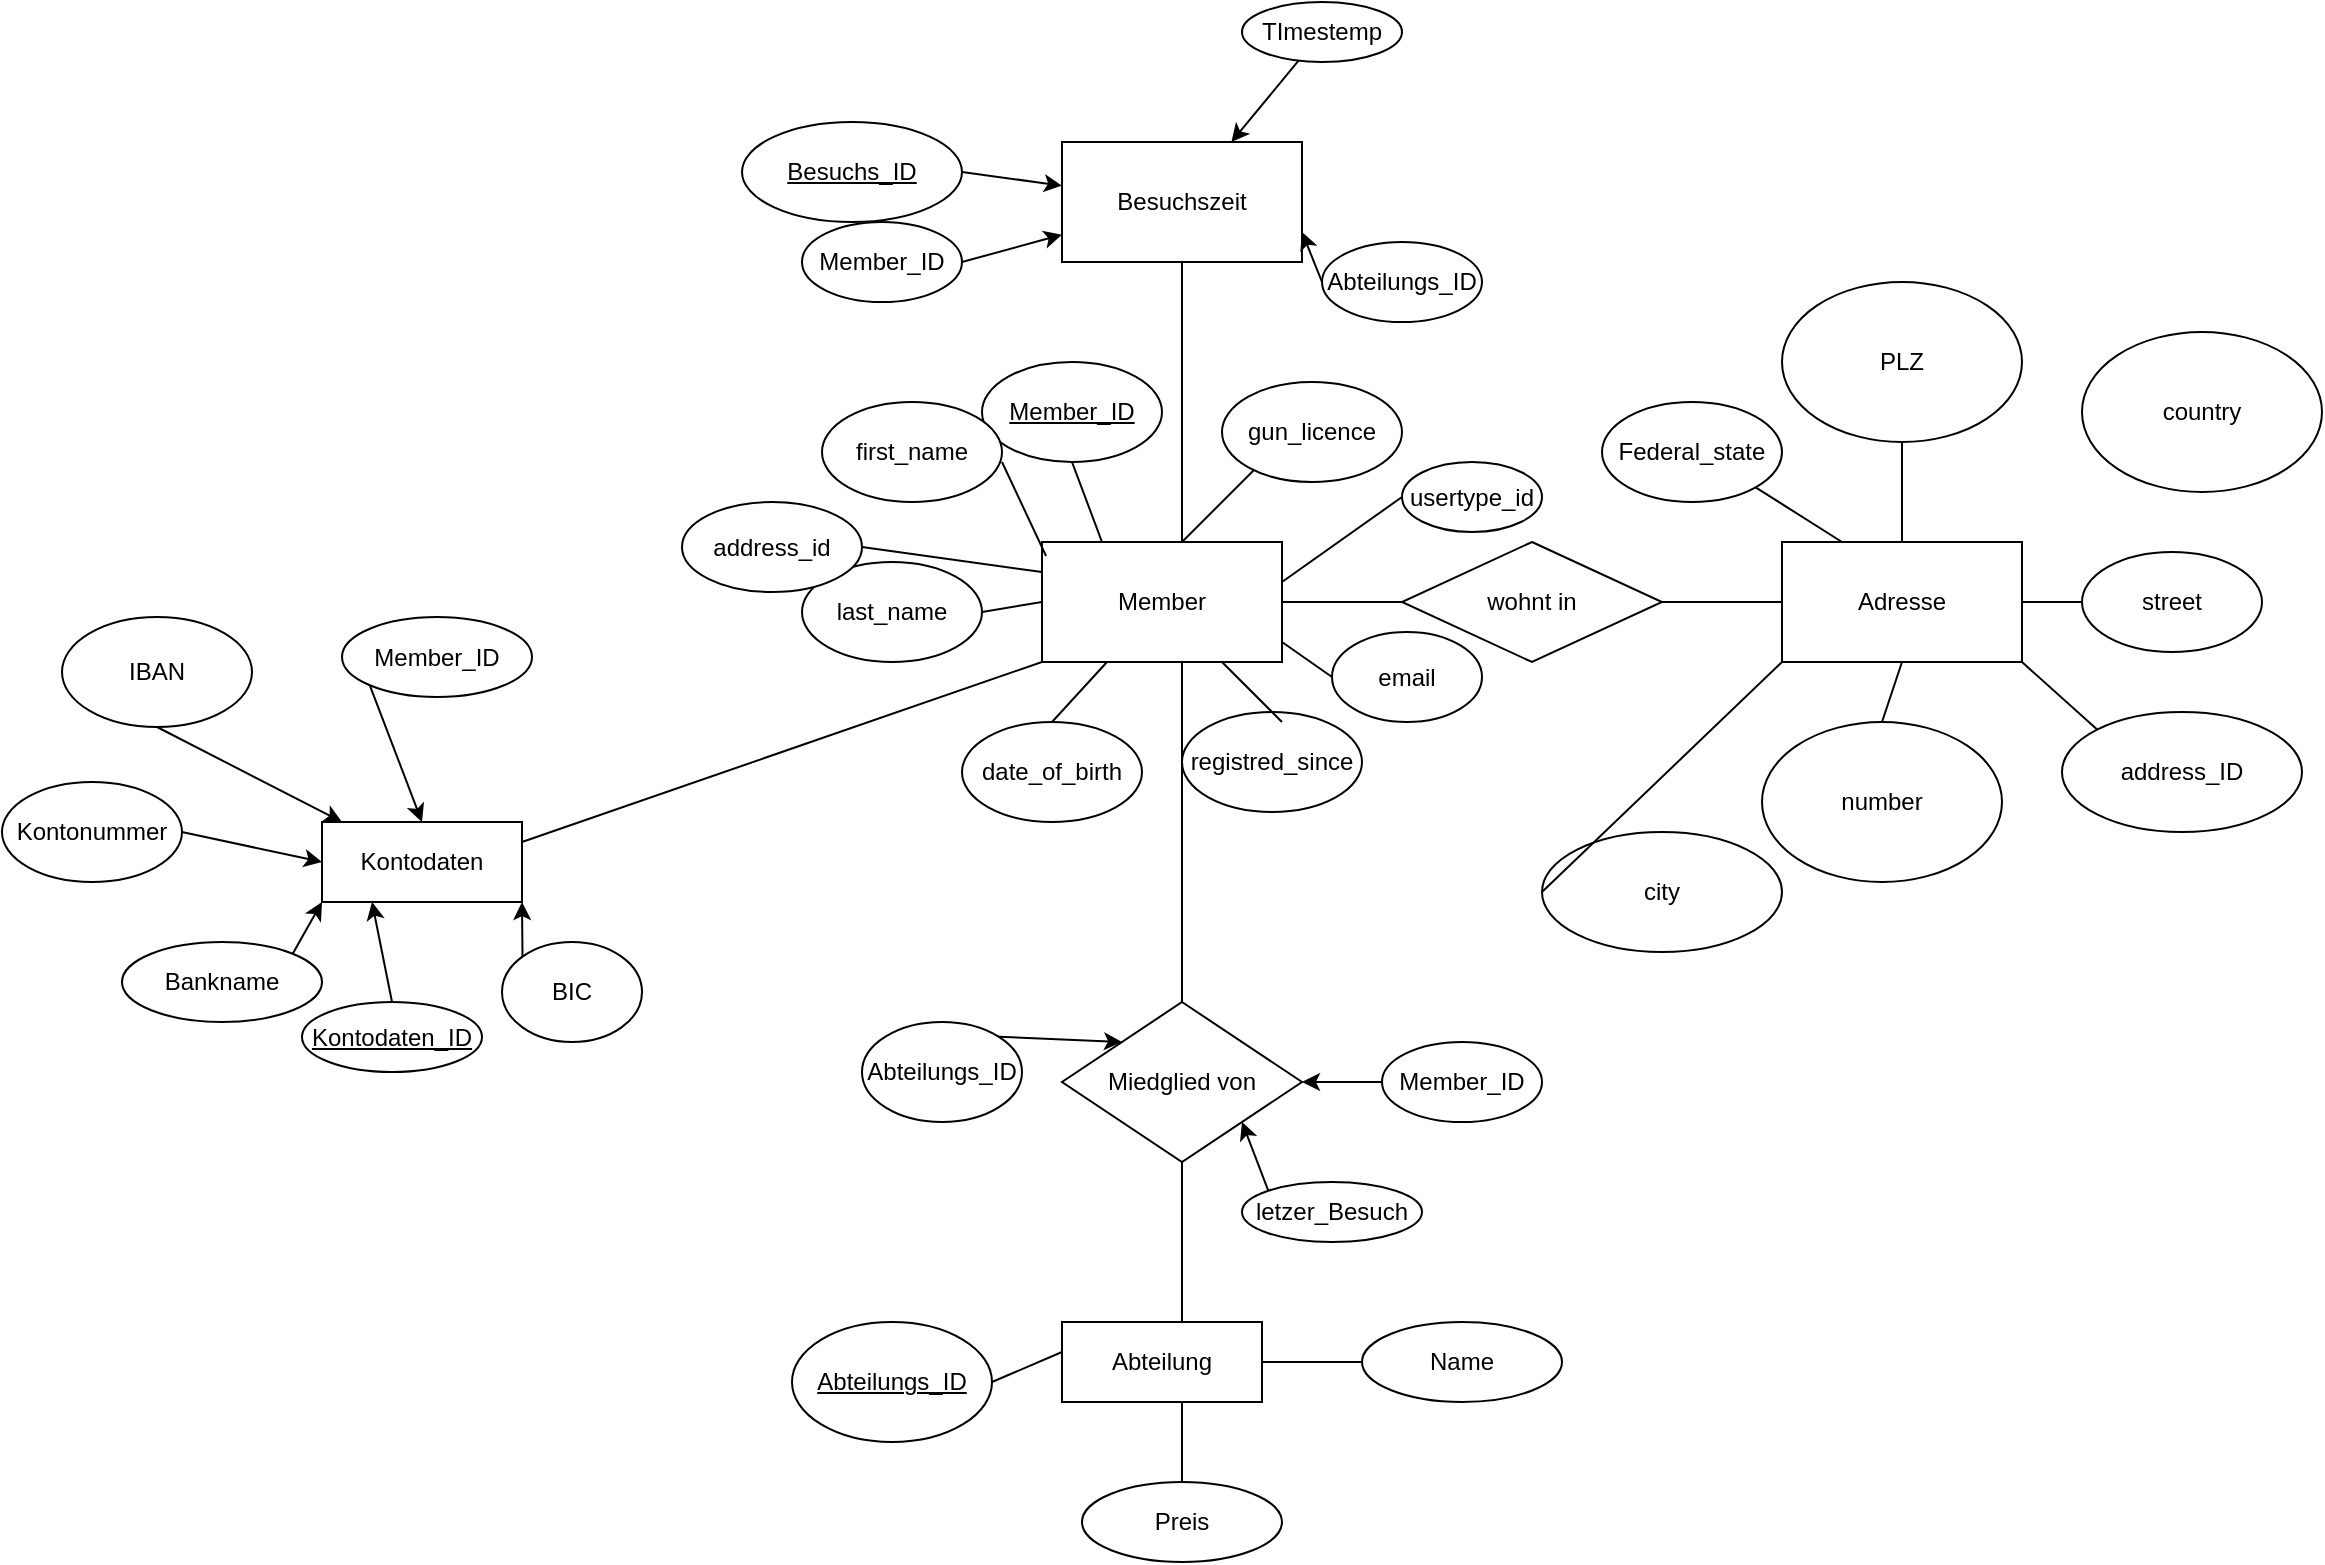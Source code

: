 <mxfile version="20.8.14" type="github">
  <diagram id="W9aKF14Ha8pWVmVTF3IQ" name="Seite-1">
    <mxGraphModel dx="2336" dy="1978" grid="1" gridSize="10" guides="1" tooltips="1" connect="1" arrows="1" fold="1" page="1" pageScale="1" pageWidth="827" pageHeight="1169" math="0" shadow="0">
      <root>
        <mxCell id="0" />
        <mxCell id="1" parent="0" />
        <mxCell id="9BiTmk-PqYOJWmD8OITf-1" value="Member" style="rounded=0;whiteSpace=wrap;html=1;" parent="1" vertex="1">
          <mxGeometry x="210" y="210" width="120" height="60" as="geometry" />
        </mxCell>
        <mxCell id="9BiTmk-PqYOJWmD8OITf-2" value="&lt;u&gt;Member_ID&lt;/u&gt;" style="ellipse;whiteSpace=wrap;html=1;" parent="1" vertex="1">
          <mxGeometry x="180" y="120" width="90" height="50" as="geometry" />
        </mxCell>
        <mxCell id="9BiTmk-PqYOJWmD8OITf-4" value="first_name" style="ellipse;whiteSpace=wrap;html=1;" parent="1" vertex="1">
          <mxGeometry x="100" y="140" width="90" height="50" as="geometry" />
        </mxCell>
        <mxCell id="9BiTmk-PqYOJWmD8OITf-6" value="last_name" style="ellipse;whiteSpace=wrap;html=1;" parent="1" vertex="1">
          <mxGeometry x="90" y="220" width="90" height="50" as="geometry" />
        </mxCell>
        <mxCell id="9BiTmk-PqYOJWmD8OITf-7" value="date_of_birth" style="ellipse;whiteSpace=wrap;html=1;" parent="1" vertex="1">
          <mxGeometry x="170" y="300" width="90" height="50" as="geometry" />
        </mxCell>
        <mxCell id="9BiTmk-PqYOJWmD8OITf-8" value="Adresse" style="rounded=0;whiteSpace=wrap;html=1;" parent="1" vertex="1">
          <mxGeometry x="580" y="210" width="120" height="60" as="geometry" />
        </mxCell>
        <mxCell id="9BiTmk-PqYOJWmD8OITf-9" value="wohnt in" style="rhombus;whiteSpace=wrap;html=1;" parent="1" vertex="1">
          <mxGeometry x="390" y="210" width="130" height="60" as="geometry" />
        </mxCell>
        <mxCell id="9BiTmk-PqYOJWmD8OITf-12" value="" style="endArrow=none;html=1;rounded=0;exitX=1;exitY=0.5;exitDx=0;exitDy=0;" parent="1" source="9BiTmk-PqYOJWmD8OITf-1" edge="1">
          <mxGeometry width="50" height="50" relative="1" as="geometry">
            <mxPoint x="340" y="290" as="sourcePoint" />
            <mxPoint x="390" y="240" as="targetPoint" />
          </mxGeometry>
        </mxCell>
        <mxCell id="9BiTmk-PqYOJWmD8OITf-13" value="" style="endArrow=none;html=1;rounded=0;exitX=1;exitY=0.5;exitDx=0;exitDy=0;entryX=0;entryY=0.5;entryDx=0;entryDy=0;" parent="1" source="9BiTmk-PqYOJWmD8OITf-9" target="9BiTmk-PqYOJWmD8OITf-8" edge="1">
          <mxGeometry width="50" height="50" relative="1" as="geometry">
            <mxPoint x="520" y="270" as="sourcePoint" />
            <mxPoint x="570" y="220" as="targetPoint" />
          </mxGeometry>
        </mxCell>
        <mxCell id="9BiTmk-PqYOJWmD8OITf-15" value="number" style="ellipse;whiteSpace=wrap;html=1;" parent="1" vertex="1">
          <mxGeometry x="570" y="300" width="120" height="80" as="geometry" />
        </mxCell>
        <mxCell id="9BiTmk-PqYOJWmD8OITf-18" value="registred_since" style="ellipse;whiteSpace=wrap;html=1;" parent="1" vertex="1">
          <mxGeometry x="280" y="295" width="90" height="50" as="geometry" />
        </mxCell>
        <mxCell id="9BiTmk-PqYOJWmD8OITf-20" value="street" style="ellipse;whiteSpace=wrap;html=1;" parent="1" vertex="1">
          <mxGeometry x="730" y="215" width="90" height="50" as="geometry" />
        </mxCell>
        <mxCell id="9BiTmk-PqYOJWmD8OITf-21" value="city" style="ellipse;whiteSpace=wrap;html=1;" parent="1" vertex="1">
          <mxGeometry x="460" y="355" width="120" height="60" as="geometry" />
        </mxCell>
        <mxCell id="9BiTmk-PqYOJWmD8OITf-28" value="" style="endArrow=none;html=1;rounded=0;entryX=0.5;entryY=1;entryDx=0;entryDy=0;exitX=0.5;exitY=0;exitDx=0;exitDy=0;" parent="1" source="9BiTmk-PqYOJWmD8OITf-8" edge="1">
          <mxGeometry width="50" height="50" relative="1" as="geometry">
            <mxPoint x="610" y="230" as="sourcePoint" />
            <mxPoint x="640" y="160" as="targetPoint" />
          </mxGeometry>
        </mxCell>
        <mxCell id="9BiTmk-PqYOJWmD8OITf-29" value="" style="endArrow=none;html=1;rounded=0;entryX=0;entryY=0.5;entryDx=0;entryDy=0;exitX=0;exitY=1;exitDx=0;exitDy=0;" parent="1" source="9BiTmk-PqYOJWmD8OITf-8" target="9BiTmk-PqYOJWmD8OITf-21" edge="1">
          <mxGeometry width="50" height="50" relative="1" as="geometry">
            <mxPoint x="690" y="70" as="sourcePoint" />
            <mxPoint x="740" y="20" as="targetPoint" />
          </mxGeometry>
        </mxCell>
        <mxCell id="9BiTmk-PqYOJWmD8OITf-34" value="&lt;div&gt;address_ID&lt;/div&gt;" style="ellipse;whiteSpace=wrap;html=1;" parent="1" vertex="1">
          <mxGeometry x="720" y="295" width="120" height="60" as="geometry" />
        </mxCell>
        <mxCell id="9BiTmk-PqYOJWmD8OITf-35" value="" style="endArrow=none;html=1;rounded=0;entryX=0.5;entryY=1;entryDx=0;entryDy=0;exitX=0.25;exitY=0;exitDx=0;exitDy=0;" parent="1" target="9BiTmk-PqYOJWmD8OITf-2" edge="1" source="9BiTmk-PqYOJWmD8OITf-1">
          <mxGeometry width="50" height="50" relative="1" as="geometry">
            <mxPoint x="270" y="210" as="sourcePoint" />
            <mxPoint x="320" y="160" as="targetPoint" />
          </mxGeometry>
        </mxCell>
        <mxCell id="9BiTmk-PqYOJWmD8OITf-36" value="" style="endArrow=none;html=1;rounded=0;exitX=0.017;exitY=0.117;exitDx=0;exitDy=0;exitPerimeter=0;" parent="1" source="9BiTmk-PqYOJWmD8OITf-1" edge="1">
          <mxGeometry width="50" height="50" relative="1" as="geometry">
            <mxPoint x="140" y="220" as="sourcePoint" />
            <mxPoint x="190" y="170" as="targetPoint" />
          </mxGeometry>
        </mxCell>
        <mxCell id="9BiTmk-PqYOJWmD8OITf-37" value="" style="endArrow=none;html=1;rounded=0;exitX=1;exitY=0.5;exitDx=0;exitDy=0;" parent="1" source="9BiTmk-PqYOJWmD8OITf-6" edge="1">
          <mxGeometry width="50" height="50" relative="1" as="geometry">
            <mxPoint x="160" y="290" as="sourcePoint" />
            <mxPoint x="210" y="240" as="targetPoint" />
          </mxGeometry>
        </mxCell>
        <mxCell id="9BiTmk-PqYOJWmD8OITf-38" value="" style="endArrow=none;html=1;rounded=0;exitX=0.5;exitY=0;exitDx=0;exitDy=0;" parent="1" source="9BiTmk-PqYOJWmD8OITf-7" target="9BiTmk-PqYOJWmD8OITf-1" edge="1">
          <mxGeometry width="50" height="50" relative="1" as="geometry">
            <mxPoint x="130" y="340" as="sourcePoint" />
            <mxPoint x="180" y="290" as="targetPoint" />
          </mxGeometry>
        </mxCell>
        <mxCell id="9BiTmk-PqYOJWmD8OITf-39" value="" style="endArrow=none;html=1;fontFamily=Helvetica;fontSize=11;fontColor=default;align=center;strokeColor=default;" parent="1" target="9BiTmk-PqYOJWmD8OITf-1" edge="1">
          <mxGeometry width="50" height="50" relative="1" as="geometry">
            <mxPoint x="330" y="300" as="sourcePoint" />
            <mxPoint x="380" y="250" as="targetPoint" />
          </mxGeometry>
        </mxCell>
        <mxCell id="9BiTmk-PqYOJWmD8OITf-42" value="" style="endArrow=none;html=1;rounded=0;exitX=0.5;exitY=0;exitDx=0;exitDy=0;" parent="1" source="9BiTmk-PqYOJWmD8OITf-15" edge="1">
          <mxGeometry width="50" height="50" relative="1" as="geometry">
            <mxPoint x="590" y="315" as="sourcePoint" />
            <mxPoint x="640" y="270" as="targetPoint" />
          </mxGeometry>
        </mxCell>
        <mxCell id="9BiTmk-PqYOJWmD8OITf-43" value="" style="endArrow=none;html=1;rounded=0;entryX=1;entryY=1;entryDx=0;entryDy=0;exitX=0;exitY=0;exitDx=0;exitDy=0;" parent="1" source="9BiTmk-PqYOJWmD8OITf-34" target="9BiTmk-PqYOJWmD8OITf-8" edge="1">
          <mxGeometry width="50" height="50" relative="1" as="geometry">
            <mxPoint x="680" y="300" as="sourcePoint" />
            <mxPoint x="730" y="250" as="targetPoint" />
          </mxGeometry>
        </mxCell>
        <mxCell id="9BiTmk-PqYOJWmD8OITf-44" value="" style="endArrow=none;html=1;rounded=0;exitX=1;exitY=0.5;exitDx=0;exitDy=0;entryX=0;entryY=0.5;entryDx=0;entryDy=0;" parent="1" source="9BiTmk-PqYOJWmD8OITf-8" target="9BiTmk-PqYOJWmD8OITf-20" edge="1">
          <mxGeometry width="50" height="50" relative="1" as="geometry">
            <mxPoint x="680" y="280" as="sourcePoint" />
            <mxPoint x="730" y="230" as="targetPoint" />
          </mxGeometry>
        </mxCell>
        <mxCell id="0ewTJGSNbGCrpSRkyaVm-1" value="" style="endArrow=none;html=1;rounded=0;" edge="1" parent="1">
          <mxGeometry width="50" height="50" relative="1" as="geometry">
            <mxPoint x="280" y="440" as="sourcePoint" />
            <mxPoint x="280" y="270" as="targetPoint" />
          </mxGeometry>
        </mxCell>
        <mxCell id="0ewTJGSNbGCrpSRkyaVm-5" value="&lt;u&gt;Abteilungs_ID&lt;/u&gt;" style="ellipse;whiteSpace=wrap;html=1;" vertex="1" parent="1">
          <mxGeometry x="85" y="600" width="100" height="60" as="geometry" />
        </mxCell>
        <mxCell id="0ewTJGSNbGCrpSRkyaVm-6" value="" style="endArrow=none;html=1;rounded=0;entryX=0.5;entryY=1;entryDx=0;entryDy=0;" edge="1" parent="1" target="0ewTJGSNbGCrpSRkyaVm-7">
          <mxGeometry width="50" height="50" relative="1" as="geometry">
            <mxPoint x="280" y="600" as="sourcePoint" />
            <mxPoint x="280" y="580" as="targetPoint" />
          </mxGeometry>
        </mxCell>
        <mxCell id="0ewTJGSNbGCrpSRkyaVm-7" value="Miedglied von" style="rhombus;whiteSpace=wrap;html=1;" vertex="1" parent="1">
          <mxGeometry x="220" y="440" width="120" height="80" as="geometry" />
        </mxCell>
        <mxCell id="0ewTJGSNbGCrpSRkyaVm-56" style="edgeStyle=none;rounded=0;orthogonalLoop=1;jettySize=auto;html=1;exitX=1;exitY=0;exitDx=0;exitDy=0;entryX=0;entryY=0;entryDx=0;entryDy=0;" edge="1" parent="1" source="0ewTJGSNbGCrpSRkyaVm-9" target="0ewTJGSNbGCrpSRkyaVm-7">
          <mxGeometry relative="1" as="geometry" />
        </mxCell>
        <mxCell id="0ewTJGSNbGCrpSRkyaVm-9" value="Abteilungs_ID" style="ellipse;whiteSpace=wrap;html=1;" vertex="1" parent="1">
          <mxGeometry x="120" y="450" width="80" height="50" as="geometry" />
        </mxCell>
        <mxCell id="0ewTJGSNbGCrpSRkyaVm-57" style="edgeStyle=none;rounded=0;orthogonalLoop=1;jettySize=auto;html=1;exitX=0;exitY=0.5;exitDx=0;exitDy=0;entryX=1;entryY=0.5;entryDx=0;entryDy=0;" edge="1" parent="1" source="0ewTJGSNbGCrpSRkyaVm-10" target="0ewTJGSNbGCrpSRkyaVm-7">
          <mxGeometry relative="1" as="geometry" />
        </mxCell>
        <mxCell id="0ewTJGSNbGCrpSRkyaVm-10" value="Member_ID" style="ellipse;whiteSpace=wrap;html=1;" vertex="1" parent="1">
          <mxGeometry x="380" y="460" width="80" height="40" as="geometry" />
        </mxCell>
        <mxCell id="0ewTJGSNbGCrpSRkyaVm-11" value="" style="endArrow=none;html=1;rounded=0;entryX=0;entryY=0.25;entryDx=0;entryDy=0;exitX=1;exitY=0.5;exitDx=0;exitDy=0;" edge="1" parent="1" source="0ewTJGSNbGCrpSRkyaVm-5">
          <mxGeometry relative="1" as="geometry">
            <mxPoint x="90" y="500" as="sourcePoint" />
            <mxPoint x="220" y="615" as="targetPoint" />
          </mxGeometry>
        </mxCell>
        <mxCell id="0ewTJGSNbGCrpSRkyaVm-12" value="Abteilung" style="whiteSpace=wrap;html=1;align=center;" vertex="1" parent="1">
          <mxGeometry x="220" y="600" width="100" height="40" as="geometry" />
        </mxCell>
        <mxCell id="0ewTJGSNbGCrpSRkyaVm-14" value="Preis" style="ellipse;whiteSpace=wrap;html=1;align=center;" vertex="1" parent="1">
          <mxGeometry x="230" y="680" width="100" height="40" as="geometry" />
        </mxCell>
        <mxCell id="0ewTJGSNbGCrpSRkyaVm-16" value="Name" style="ellipse;whiteSpace=wrap;html=1;align=center;" vertex="1" parent="1">
          <mxGeometry x="370" y="600" width="100" height="40" as="geometry" />
        </mxCell>
        <mxCell id="0ewTJGSNbGCrpSRkyaVm-18" value="" style="endArrow=none;html=1;rounded=0;" edge="1" parent="1" source="0ewTJGSNbGCrpSRkyaVm-14">
          <mxGeometry width="50" height="50" relative="1" as="geometry">
            <mxPoint x="200" y="730" as="sourcePoint" />
            <mxPoint x="280" y="640" as="targetPoint" />
          </mxGeometry>
        </mxCell>
        <mxCell id="0ewTJGSNbGCrpSRkyaVm-20" value="" style="endArrow=none;html=1;rounded=0;entryX=0;entryY=0.5;entryDx=0;entryDy=0;exitX=1;exitY=0.5;exitDx=0;exitDy=0;" edge="1" parent="1" source="0ewTJGSNbGCrpSRkyaVm-12" target="0ewTJGSNbGCrpSRkyaVm-16">
          <mxGeometry width="50" height="50" relative="1" as="geometry">
            <mxPoint x="320" y="630" as="sourcePoint" />
            <mxPoint x="400" y="550" as="targetPoint" />
          </mxGeometry>
        </mxCell>
        <mxCell id="0ewTJGSNbGCrpSRkyaVm-58" style="edgeStyle=none;rounded=0;orthogonalLoop=1;jettySize=auto;html=1;exitX=0;exitY=0;exitDx=0;exitDy=0;entryX=1;entryY=1;entryDx=0;entryDy=0;" edge="1" parent="1" source="0ewTJGSNbGCrpSRkyaVm-21" target="0ewTJGSNbGCrpSRkyaVm-7">
          <mxGeometry relative="1" as="geometry" />
        </mxCell>
        <mxCell id="0ewTJGSNbGCrpSRkyaVm-21" value="letzer_Besuch" style="ellipse;whiteSpace=wrap;html=1;" vertex="1" parent="1">
          <mxGeometry x="310" y="530" width="90" height="30" as="geometry" />
        </mxCell>
        <mxCell id="0ewTJGSNbGCrpSRkyaVm-23" value="" style="endArrow=none;html=1;rounded=0;" edge="1" parent="1">
          <mxGeometry width="50" height="50" relative="1" as="geometry">
            <mxPoint x="280" y="210" as="sourcePoint" />
            <mxPoint x="330" y="160" as="targetPoint" />
          </mxGeometry>
        </mxCell>
        <mxCell id="0ewTJGSNbGCrpSRkyaVm-24" value="gun_licence" style="ellipse;whiteSpace=wrap;html=1;" vertex="1" parent="1">
          <mxGeometry x="300" y="130" width="90" height="50" as="geometry" />
        </mxCell>
        <mxCell id="0ewTJGSNbGCrpSRkyaVm-25" value="Besuchszeit" style="rounded=0;whiteSpace=wrap;html=1;" vertex="1" parent="1">
          <mxGeometry x="220" y="10" width="120" height="60" as="geometry" />
        </mxCell>
        <mxCell id="0ewTJGSNbGCrpSRkyaVm-27" value="" style="endArrow=none;html=1;rounded=0;" edge="1" parent="1">
          <mxGeometry width="50" height="50" relative="1" as="geometry">
            <mxPoint x="280" y="210" as="sourcePoint" />
            <mxPoint x="280" y="70" as="targetPoint" />
          </mxGeometry>
        </mxCell>
        <mxCell id="0ewTJGSNbGCrpSRkyaVm-38" style="edgeStyle=none;rounded=0;orthogonalLoop=1;jettySize=auto;html=1;exitX=1;exitY=0.5;exitDx=0;exitDy=0;" edge="1" parent="1" source="0ewTJGSNbGCrpSRkyaVm-29" target="0ewTJGSNbGCrpSRkyaVm-25">
          <mxGeometry relative="1" as="geometry" />
        </mxCell>
        <mxCell id="0ewTJGSNbGCrpSRkyaVm-29" value="&lt;u&gt;Besuchs_ID&lt;/u&gt;" style="ellipse;whiteSpace=wrap;html=1;" vertex="1" parent="1">
          <mxGeometry x="60" width="110" height="50" as="geometry" />
        </mxCell>
        <mxCell id="0ewTJGSNbGCrpSRkyaVm-37" style="edgeStyle=none;rounded=0;orthogonalLoop=1;jettySize=auto;html=1;exitX=1;exitY=0.5;exitDx=0;exitDy=0;" edge="1" parent="1" source="0ewTJGSNbGCrpSRkyaVm-30" target="0ewTJGSNbGCrpSRkyaVm-25">
          <mxGeometry relative="1" as="geometry" />
        </mxCell>
        <mxCell id="0ewTJGSNbGCrpSRkyaVm-30" value="Member_ID" style="ellipse;whiteSpace=wrap;html=1;" vertex="1" parent="1">
          <mxGeometry x="90" y="50" width="80" height="40" as="geometry" />
        </mxCell>
        <mxCell id="0ewTJGSNbGCrpSRkyaVm-36" style="edgeStyle=none;rounded=0;orthogonalLoop=1;jettySize=auto;html=1;exitX=0;exitY=0.5;exitDx=0;exitDy=0;entryX=1;entryY=0.75;entryDx=0;entryDy=0;" edge="1" parent="1" source="0ewTJGSNbGCrpSRkyaVm-32" target="0ewTJGSNbGCrpSRkyaVm-25">
          <mxGeometry relative="1" as="geometry" />
        </mxCell>
        <mxCell id="0ewTJGSNbGCrpSRkyaVm-32" value="Abteilungs_ID" style="ellipse;whiteSpace=wrap;html=1;" vertex="1" parent="1">
          <mxGeometry x="350" y="60" width="80" height="40" as="geometry" />
        </mxCell>
        <mxCell id="0ewTJGSNbGCrpSRkyaVm-35" style="edgeStyle=none;rounded=0;orthogonalLoop=1;jettySize=auto;html=1;" edge="1" parent="1" source="0ewTJGSNbGCrpSRkyaVm-34" target="0ewTJGSNbGCrpSRkyaVm-25">
          <mxGeometry relative="1" as="geometry" />
        </mxCell>
        <mxCell id="0ewTJGSNbGCrpSRkyaVm-34" value="TImestemp" style="ellipse;whiteSpace=wrap;html=1;" vertex="1" parent="1">
          <mxGeometry x="310" y="-60" width="80" height="30" as="geometry" />
        </mxCell>
        <mxCell id="0ewTJGSNbGCrpSRkyaVm-39" value="email" style="ellipse;whiteSpace=wrap;html=1;" vertex="1" parent="1">
          <mxGeometry x="355" y="255" width="75" height="45" as="geometry" />
        </mxCell>
        <mxCell id="0ewTJGSNbGCrpSRkyaVm-40" value="" style="endArrow=none;html=1;rounded=0;exitX=0;exitY=0.5;exitDx=0;exitDy=0;" edge="1" parent="1" source="0ewTJGSNbGCrpSRkyaVm-39">
          <mxGeometry width="50" height="50" relative="1" as="geometry">
            <mxPoint x="280" y="310" as="sourcePoint" />
            <mxPoint x="330" y="260" as="targetPoint" />
          </mxGeometry>
        </mxCell>
        <mxCell id="0ewTJGSNbGCrpSRkyaVm-41" value="Kontodaten" style="rounded=0;whiteSpace=wrap;html=1;" vertex="1" parent="1">
          <mxGeometry x="-150" y="350" width="100" height="40" as="geometry" />
        </mxCell>
        <mxCell id="0ewTJGSNbGCrpSRkyaVm-55" style="edgeStyle=none;rounded=0;orthogonalLoop=1;jettySize=auto;html=1;exitX=0.5;exitY=0;exitDx=0;exitDy=0;entryX=0.25;entryY=1;entryDx=0;entryDy=0;" edge="1" parent="1" source="0ewTJGSNbGCrpSRkyaVm-42" target="0ewTJGSNbGCrpSRkyaVm-41">
          <mxGeometry relative="1" as="geometry" />
        </mxCell>
        <mxCell id="0ewTJGSNbGCrpSRkyaVm-42" value="&lt;u&gt;Kontodaten_ID&lt;/u&gt;" style="ellipse;whiteSpace=wrap;html=1;" vertex="1" parent="1">
          <mxGeometry x="-160" y="440" width="90" height="35" as="geometry" />
        </mxCell>
        <mxCell id="0ewTJGSNbGCrpSRkyaVm-50" style="edgeStyle=none;rounded=0;orthogonalLoop=1;jettySize=auto;html=1;exitX=1;exitY=0.5;exitDx=0;exitDy=0;entryX=0;entryY=0.5;entryDx=0;entryDy=0;" edge="1" parent="1" source="0ewTJGSNbGCrpSRkyaVm-44" target="0ewTJGSNbGCrpSRkyaVm-41">
          <mxGeometry relative="1" as="geometry" />
        </mxCell>
        <mxCell id="0ewTJGSNbGCrpSRkyaVm-44" value="Kontonummer" style="ellipse;whiteSpace=wrap;html=1;" vertex="1" parent="1">
          <mxGeometry x="-310" y="330" width="90" height="50" as="geometry" />
        </mxCell>
        <mxCell id="0ewTJGSNbGCrpSRkyaVm-51" style="edgeStyle=none;rounded=0;orthogonalLoop=1;jettySize=auto;html=1;exitX=0.5;exitY=1;exitDx=0;exitDy=0;entryX=0.1;entryY=0;entryDx=0;entryDy=0;entryPerimeter=0;" edge="1" parent="1" source="0ewTJGSNbGCrpSRkyaVm-45" target="0ewTJGSNbGCrpSRkyaVm-41">
          <mxGeometry relative="1" as="geometry" />
        </mxCell>
        <mxCell id="0ewTJGSNbGCrpSRkyaVm-45" value="IBAN" style="ellipse;whiteSpace=wrap;html=1;" vertex="1" parent="1">
          <mxGeometry x="-280" y="247.5" width="95" height="55" as="geometry" />
        </mxCell>
        <mxCell id="0ewTJGSNbGCrpSRkyaVm-49" style="edgeStyle=none;rounded=0;orthogonalLoop=1;jettySize=auto;html=1;exitX=1;exitY=0;exitDx=0;exitDy=0;entryX=0;entryY=1;entryDx=0;entryDy=0;" edge="1" parent="1" source="0ewTJGSNbGCrpSRkyaVm-46" target="0ewTJGSNbGCrpSRkyaVm-41">
          <mxGeometry relative="1" as="geometry" />
        </mxCell>
        <mxCell id="0ewTJGSNbGCrpSRkyaVm-46" value="Bankname" style="ellipse;whiteSpace=wrap;html=1;" vertex="1" parent="1">
          <mxGeometry x="-250" y="410" width="100" height="40" as="geometry" />
        </mxCell>
        <mxCell id="0ewTJGSNbGCrpSRkyaVm-48" style="edgeStyle=none;rounded=0;orthogonalLoop=1;jettySize=auto;html=1;exitX=0;exitY=0;exitDx=0;exitDy=0;entryX=1;entryY=1;entryDx=0;entryDy=0;" edge="1" parent="1" source="0ewTJGSNbGCrpSRkyaVm-47" target="0ewTJGSNbGCrpSRkyaVm-41">
          <mxGeometry relative="1" as="geometry" />
        </mxCell>
        <mxCell id="0ewTJGSNbGCrpSRkyaVm-47" value="BIC" style="ellipse;whiteSpace=wrap;html=1;" vertex="1" parent="1">
          <mxGeometry x="-60" y="410" width="70" height="50" as="geometry" />
        </mxCell>
        <mxCell id="0ewTJGSNbGCrpSRkyaVm-53" style="edgeStyle=none;rounded=0;orthogonalLoop=1;jettySize=auto;html=1;exitX=0;exitY=1;exitDx=0;exitDy=0;entryX=0.5;entryY=0;entryDx=0;entryDy=0;" edge="1" parent="1" source="0ewTJGSNbGCrpSRkyaVm-52" target="0ewTJGSNbGCrpSRkyaVm-41">
          <mxGeometry relative="1" as="geometry" />
        </mxCell>
        <mxCell id="0ewTJGSNbGCrpSRkyaVm-52" value="Member_ID" style="ellipse;whiteSpace=wrap;html=1;" vertex="1" parent="1">
          <mxGeometry x="-140" y="247.5" width="95" height="40" as="geometry" />
        </mxCell>
        <mxCell id="0ewTJGSNbGCrpSRkyaVm-54" value="" style="endArrow=none;html=1;rounded=0;exitX=1;exitY=0.25;exitDx=0;exitDy=0;" edge="1" parent="1" source="0ewTJGSNbGCrpSRkyaVm-41">
          <mxGeometry width="50" height="50" relative="1" as="geometry">
            <mxPoint x="130" y="340" as="sourcePoint" />
            <mxPoint x="210" y="270" as="targetPoint" />
          </mxGeometry>
        </mxCell>
        <mxCell id="0ewTJGSNbGCrpSRkyaVm-59" value="usertype_id" style="ellipse;whiteSpace=wrap;html=1;" vertex="1" parent="1">
          <mxGeometry x="390" y="170" width="70" height="35" as="geometry" />
        </mxCell>
        <mxCell id="0ewTJGSNbGCrpSRkyaVm-60" value="" style="endArrow=none;html=1;rounded=0;entryX=0;entryY=0.5;entryDx=0;entryDy=0;" edge="1" parent="1" target="0ewTJGSNbGCrpSRkyaVm-59">
          <mxGeometry width="50" height="50" relative="1" as="geometry">
            <mxPoint x="330" y="230" as="sourcePoint" />
            <mxPoint x="380" y="180" as="targetPoint" />
          </mxGeometry>
        </mxCell>
        <mxCell id="0ewTJGSNbGCrpSRkyaVm-61" value="address_id" style="ellipse;whiteSpace=wrap;html=1;" vertex="1" parent="1">
          <mxGeometry x="30" y="190" width="90" height="45" as="geometry" />
        </mxCell>
        <mxCell id="0ewTJGSNbGCrpSRkyaVm-62" value="" style="endArrow=none;html=1;rounded=0;exitX=1;exitY=0.5;exitDx=0;exitDy=0;entryX=0;entryY=0.25;entryDx=0;entryDy=0;" edge="1" parent="1" source="0ewTJGSNbGCrpSRkyaVm-61" target="9BiTmk-PqYOJWmD8OITf-1">
          <mxGeometry width="50" height="50" relative="1" as="geometry">
            <mxPoint x="90" y="260" as="sourcePoint" />
            <mxPoint x="150" y="210" as="targetPoint" />
          </mxGeometry>
        </mxCell>
        <mxCell id="0ewTJGSNbGCrpSRkyaVm-63" value="PLZ" style="ellipse;whiteSpace=wrap;html=1;" vertex="1" parent="1">
          <mxGeometry x="580" y="80" width="120" height="80" as="geometry" />
        </mxCell>
        <mxCell id="0ewTJGSNbGCrpSRkyaVm-64" value="country" style="ellipse;whiteSpace=wrap;html=1;" vertex="1" parent="1">
          <mxGeometry x="730" y="105" width="120" height="80" as="geometry" />
        </mxCell>
        <mxCell id="0ewTJGSNbGCrpSRkyaVm-65" value="Federal_state" style="ellipse;whiteSpace=wrap;html=1;" vertex="1" parent="1">
          <mxGeometry x="490" y="140" width="90" height="50" as="geometry" />
        </mxCell>
        <mxCell id="0ewTJGSNbGCrpSRkyaVm-66" value="" style="endArrow=none;html=1;rounded=0;entryX=0.25;entryY=0;entryDx=0;entryDy=0;exitX=1;exitY=1;exitDx=0;exitDy=0;" edge="1" parent="1" source="0ewTJGSNbGCrpSRkyaVm-65" target="9BiTmk-PqYOJWmD8OITf-8">
          <mxGeometry width="50" height="50" relative="1" as="geometry">
            <mxPoint x="550" y="250" as="sourcePoint" />
            <mxPoint x="600" y="200" as="targetPoint" />
          </mxGeometry>
        </mxCell>
      </root>
    </mxGraphModel>
  </diagram>
</mxfile>
